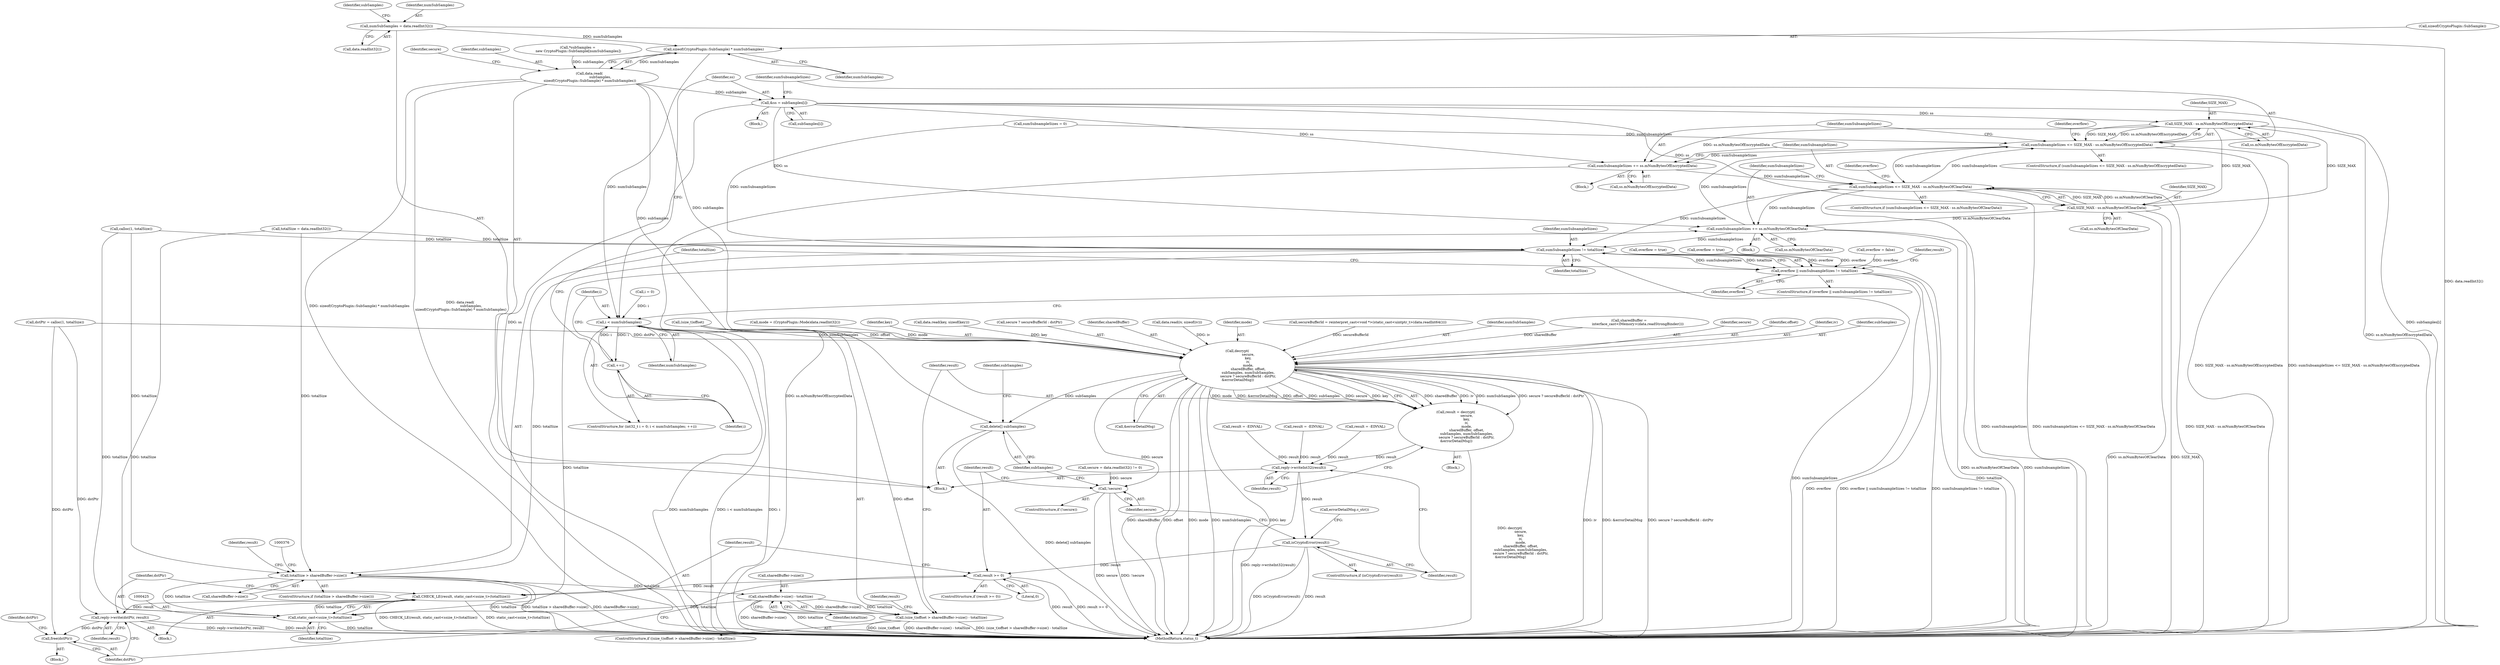 digraph "0_Android_22f824feac43d5758f9a70b77f2aca840ba62c3b@API" {
"1000253" [label="(Call,numSubSamples = data.readInt32())"];
"1000263" [label="(Call,sizeof(CryptoPlugin::SubSample) * numSubSamples)"];
"1000261" [label="(Call,data.read(\n                    subSamples,\n sizeof(CryptoPlugin::SubSample) * numSubSamples))"];
"1000308" [label="(Call,&ss = subSamples[i])"];
"1000316" [label="(Call,SIZE_MAX - ss.mNumBytesOfEncryptedData)"];
"1000314" [label="(Call,sumSubsampleSizes <= SIZE_MAX - ss.mNumBytesOfEncryptedData)"];
"1000322" [label="(Call,sumSubsampleSizes += ss.mNumBytesOfEncryptedData)"];
"1000333" [label="(Call,sumSubsampleSizes <= SIZE_MAX - ss.mNumBytesOfClearData)"];
"1000341" [label="(Call,sumSubsampleSizes += ss.mNumBytesOfClearData)"];
"1000354" [label="(Call,sumSubsampleSizes != totalSize)"];
"1000352" [label="(Call,overflow || sumSubsampleSizes != totalSize)"];
"1000364" [label="(Call,totalSize > sharedBuffer->size())"];
"1000378" [label="(Call,sharedBuffer->size() - totalSize)"];
"1000374" [label="(Call,(size_t)offset > sharedBuffer->size() - totalSize)"];
"1000424" [label="(Call,static_cast<ssize_t>(totalSize))"];
"1000422" [label="(Call,CHECK_LE(result, static_cast<ssize_t>(totalSize)))"];
"1000427" [label="(Call,reply->write(dstPtr, result))"];
"1000430" [label="(Call,free(dstPtr))"];
"1000335" [label="(Call,SIZE_MAX - ss.mNumBytesOfClearData)"];
"1000390" [label="(Call,decrypt(\n                    secure,\n                    key,\n                    iv,\n                    mode,\n                    sharedBuffer, offset,\n                    subSamples, numSubSamples,\n                    secure ? secureBufferId : dstPtr,\n &errorDetailMsg))"];
"1000388" [label="(Call,result = decrypt(\n                    secure,\n                    key,\n                    iv,\n                    mode,\n                    sharedBuffer, offset,\n                    subSamples, numSubSamples,\n                    secure ? secureBufferId : dstPtr,\n &errorDetailMsg))"];
"1000405" [label="(Call,reply->writeInt32(result))"];
"1000408" [label="(Call,isCryptoError(result))"];
"1000418" [label="(Call,result >= 0)"];
"1000414" [label="(Call,!secure)"];
"1000435" [label="(Call,delete[] subSamples)"];
"1000301" [label="(Call,i < numSubSamples)"];
"1000304" [label="(Call,++i)"];
"1000258" [label="(Identifier,subSamples)"];
"1000483" [label="(MethodReturn,status_t)"];
"1000393" [label="(Identifier,iv)"];
"1000412" [label="(Call,errorDetailMsg.c_str())"];
"1000397" [label="(Identifier,subSamples)"];
"1000424" [label="(Call,static_cast<ssize_t>(totalSize))"];
"1000415" [label="(Identifier,secure)"];
"1000403" [label="(Call,&errorDetailMsg)"];
"1000364" [label="(Call,totalSize > sharedBuffer->size())"];
"1000408" [label="(Call,isCryptoError(result))"];
"1000298" [label="(Call,i = 0)"];
"1000378" [label="(Call,sharedBuffer->size() - totalSize)"];
"1000340" [label="(Block,)"];
"1000348" [label="(Call,overflow = true)"];
"1000296" [label="(ControlStructure,for (int32_t i = 0; i < numSubSamples; ++i))"];
"1000413" [label="(ControlStructure,if (!secure))"];
"1000263" [label="(Call,sizeof(CryptoPlugin::SubSample) * numSubSamples)"];
"1000313" [label="(ControlStructure,if (sumSubsampleSizes <= SIZE_MAX - ss.mNumBytesOfEncryptedData))"];
"1000316" [label="(Call,SIZE_MAX - ss.mNumBytesOfEncryptedData)"];
"1000266" [label="(Identifier,numSubSamples)"];
"1000380" [label="(Identifier,totalSize)"];
"1000356" [label="(Identifier,totalSize)"];
"1000221" [label="(Call,mode = (CryptoPlugin::Mode)data.readInt32())"];
"1000209" [label="(Block,)"];
"1000261" [label="(Call,data.read(\n                    subSamples,\n sizeof(CryptoPlugin::SubSample) * numSubSamples))"];
"1000363" [label="(ControlStructure,if (totalSize > sharedBuffer->size()))"];
"1000368" [label="(Call,result = -EINVAL)"];
"1000330" [label="(Identifier,overflow)"];
"1000392" [label="(Identifier,key)"];
"1000426" [label="(Identifier,totalSize)"];
"1000435" [label="(Call,delete[] subSamples)"];
"1000255" [label="(Call,data.readInt32())"];
"1000405" [label="(Call,reply->writeInt32(result))"];
"1000215" [label="(Call,secure = data.readInt32() != 0)"];
"1000322" [label="(Call,sumSubsampleSizes += ss.mNumBytesOfEncryptedData)"];
"1000323" [label="(Identifier,sumSubsampleSizes)"];
"1000433" [label="(Identifier,dstPtr)"];
"1000355" [label="(Identifier,sumSubsampleSizes)"];
"1000431" [label="(Identifier,dstPtr)"];
"1000365" [label="(Identifier,totalSize)"];
"1000422" [label="(Call,CHECK_LE(result, static_cast<ssize_t>(totalSize)))"];
"1000406" [label="(Identifier,result)"];
"1000414" [label="(Call,!secure)"];
"1000358" [label="(Call,result = -EINVAL)"];
"1000293" [label="(Call,overflow = false)"];
"1000253" [label="(Call,numSubSamples = data.readInt32())"];
"1000379" [label="(Call,sharedBuffer->size())"];
"1000429" [label="(Identifier,result)"];
"1000310" [label="(Call,subSamples[i])"];
"1000264" [label="(Call,sizeof(CryptoPlugin::SubSample))"];
"1000416" [label="(Block,)"];
"1000375" [label="(Call,(size_t)offset)"];
"1000388" [label="(Call,result = decrypt(\n                    secure,\n                    key,\n                    iv,\n                    mode,\n                    sharedBuffer, offset,\n                    subSamples, numSubSamples,\n                    secure ? secureBufferId : dstPtr,\n &errorDetailMsg))"];
"1000428" [label="(Identifier,dstPtr)"];
"1000227" [label="(Call,data.read(key, sizeof(key)))"];
"1000383" [label="(Identifier,result)"];
"1000333" [label="(Call,sumSubsampleSizes <= SIZE_MAX - ss.mNumBytesOfClearData)"];
"1000387" [label="(Block,)"];
"1000317" [label="(Identifier,SIZE_MAX)"];
"1000306" [label="(Block,)"];
"1000270" [label="(Identifier,secure)"];
"1000341" [label="(Call,sumSubsampleSizes += ss.mNumBytesOfClearData)"];
"1000353" [label="(Identifier,overflow)"];
"1000321" [label="(Block,)"];
"1000237" [label="(Call,totalSize = data.readInt32())"];
"1000390" [label="(Call,decrypt(\n                    secure,\n                    key,\n                    iv,\n                    mode,\n                    sharedBuffer, offset,\n                    subSamples, numSubSamples,\n                    secure ? secureBufferId : dstPtr,\n &errorDetailMsg))"];
"1000399" [label="(Call,secure ? secureBufferId : dstPtr)"];
"1000382" [label="(Call,result = -EINVAL)"];
"1000389" [label="(Identifier,result)"];
"1000283" [label="(Call,calloc(1, totalSize))"];
"1000409" [label="(Identifier,result)"];
"1000352" [label="(Call,overflow || sumSubsampleSizes != totalSize)"];
"1000427" [label="(Call,reply->write(dstPtr, result))"];
"1000436" [label="(Identifier,subSamples)"];
"1000289" [label="(Call,sumSubsampleSizes = 0)"];
"1000351" [label="(ControlStructure,if (overflow || sumSubsampleSizes != totalSize))"];
"1000335" [label="(Call,SIZE_MAX - ss.mNumBytesOfClearData)"];
"1000407" [label="(ControlStructure,if (isCryptoError(result)))"];
"1000359" [label="(Identifier,result)"];
"1000395" [label="(Identifier,sharedBuffer)"];
"1000334" [label="(Identifier,sumSubsampleSizes)"];
"1000232" [label="(Call,data.read(iv, sizeof(iv)))"];
"1000343" [label="(Call,ss.mNumBytesOfClearData)"];
"1000324" [label="(Call,ss.mNumBytesOfEncryptedData)"];
"1000262" [label="(Identifier,subSamples)"];
"1000420" [label="(Literal,0)"];
"1000418" [label="(Call,result >= 0)"];
"1000430" [label="(Call,free(dstPtr))"];
"1000354" [label="(Call,sumSubsampleSizes != totalSize)"];
"1000342" [label="(Identifier,sumSubsampleSizes)"];
"1000315" [label="(Identifier,sumSubsampleSizes)"];
"1000369" [label="(Identifier,result)"];
"1000366" [label="(Call,sharedBuffer->size())"];
"1000394" [label="(Identifier,mode)"];
"1000302" [label="(Identifier,i)"];
"1000305" [label="(Identifier,i)"];
"1000318" [label="(Call,ss.mNumBytesOfEncryptedData)"];
"1000419" [label="(Identifier,result)"];
"1000304" [label="(Call,++i)"];
"1000257" [label="(Call,*subSamples =\n new CryptoPlugin::SubSample[numSubSamples])"];
"1000303" [label="(Identifier,numSubSamples)"];
"1000272" [label="(Call,secureBufferId = reinterpret_cast<void *>(static_cast<uintptr_t>(data.readInt64())))"];
"1000421" [label="(Block,)"];
"1000417" [label="(ControlStructure,if (result >= 0))"];
"1000329" [label="(Call,overflow = true)"];
"1000254" [label="(Identifier,numSubSamples)"];
"1000398" [label="(Identifier,numSubSamples)"];
"1000336" [label="(Identifier,SIZE_MAX)"];
"1000438" [label="(Identifier,subSamples)"];
"1000281" [label="(Call,dstPtr = calloc(1, totalSize))"];
"1000241" [label="(Call,sharedBuffer =\n                interface_cast<IMemory>(data.readStrongBinder()))"];
"1000309" [label="(Identifier,ss)"];
"1000423" [label="(Identifier,result)"];
"1000391" [label="(Identifier,secure)"];
"1000301" [label="(Call,i < numSubSamples)"];
"1000349" [label="(Identifier,overflow)"];
"1000314" [label="(Call,sumSubsampleSizes <= SIZE_MAX - ss.mNumBytesOfEncryptedData)"];
"1000374" [label="(Call,(size_t)offset > sharedBuffer->size() - totalSize)"];
"1000337" [label="(Call,ss.mNumBytesOfClearData)"];
"1000373" [label="(ControlStructure,if ((size_t)offset > sharedBuffer->size() - totalSize))"];
"1000332" [label="(ControlStructure,if (sumSubsampleSizes <= SIZE_MAX - ss.mNumBytesOfClearData))"];
"1000308" [label="(Call,&ss = subSamples[i])"];
"1000396" [label="(Identifier,offset)"];
"1000253" -> "1000209"  [label="AST: "];
"1000253" -> "1000255"  [label="CFG: "];
"1000254" -> "1000253"  [label="AST: "];
"1000255" -> "1000253"  [label="AST: "];
"1000258" -> "1000253"  [label="CFG: "];
"1000253" -> "1000483"  [label="DDG: data.readInt32()"];
"1000253" -> "1000263"  [label="DDG: numSubSamples"];
"1000263" -> "1000261"  [label="AST: "];
"1000263" -> "1000266"  [label="CFG: "];
"1000264" -> "1000263"  [label="AST: "];
"1000266" -> "1000263"  [label="AST: "];
"1000261" -> "1000263"  [label="CFG: "];
"1000263" -> "1000261"  [label="DDG: numSubSamples"];
"1000263" -> "1000301"  [label="DDG: numSubSamples"];
"1000261" -> "1000209"  [label="AST: "];
"1000262" -> "1000261"  [label="AST: "];
"1000270" -> "1000261"  [label="CFG: "];
"1000261" -> "1000483"  [label="DDG: sizeof(CryptoPlugin::SubSample) * numSubSamples"];
"1000261" -> "1000483"  [label="DDG: data.read(\n                    subSamples,\n sizeof(CryptoPlugin::SubSample) * numSubSamples)"];
"1000257" -> "1000261"  [label="DDG: subSamples"];
"1000261" -> "1000308"  [label="DDG: subSamples"];
"1000261" -> "1000390"  [label="DDG: subSamples"];
"1000261" -> "1000435"  [label="DDG: subSamples"];
"1000308" -> "1000306"  [label="AST: "];
"1000308" -> "1000310"  [label="CFG: "];
"1000309" -> "1000308"  [label="AST: "];
"1000310" -> "1000308"  [label="AST: "];
"1000315" -> "1000308"  [label="CFG: "];
"1000308" -> "1000483"  [label="DDG: subSamples[i]"];
"1000308" -> "1000483"  [label="DDG: ss"];
"1000308" -> "1000316"  [label="DDG: ss"];
"1000308" -> "1000322"  [label="DDG: ss"];
"1000308" -> "1000335"  [label="DDG: ss"];
"1000308" -> "1000341"  [label="DDG: ss"];
"1000316" -> "1000314"  [label="AST: "];
"1000316" -> "1000318"  [label="CFG: "];
"1000317" -> "1000316"  [label="AST: "];
"1000318" -> "1000316"  [label="AST: "];
"1000314" -> "1000316"  [label="CFG: "];
"1000316" -> "1000483"  [label="DDG: ss.mNumBytesOfEncryptedData"];
"1000316" -> "1000314"  [label="DDG: SIZE_MAX"];
"1000316" -> "1000314"  [label="DDG: ss.mNumBytesOfEncryptedData"];
"1000335" -> "1000316"  [label="DDG: SIZE_MAX"];
"1000316" -> "1000322"  [label="DDG: ss.mNumBytesOfEncryptedData"];
"1000316" -> "1000335"  [label="DDG: SIZE_MAX"];
"1000314" -> "1000313"  [label="AST: "];
"1000315" -> "1000314"  [label="AST: "];
"1000323" -> "1000314"  [label="CFG: "];
"1000330" -> "1000314"  [label="CFG: "];
"1000314" -> "1000483"  [label="DDG: SIZE_MAX - ss.mNumBytesOfEncryptedData"];
"1000314" -> "1000483"  [label="DDG: sumSubsampleSizes <= SIZE_MAX - ss.mNumBytesOfEncryptedData"];
"1000333" -> "1000314"  [label="DDG: sumSubsampleSizes"];
"1000289" -> "1000314"  [label="DDG: sumSubsampleSizes"];
"1000341" -> "1000314"  [label="DDG: sumSubsampleSizes"];
"1000314" -> "1000322"  [label="DDG: sumSubsampleSizes"];
"1000314" -> "1000333"  [label="DDG: sumSubsampleSizes"];
"1000322" -> "1000321"  [label="AST: "];
"1000322" -> "1000324"  [label="CFG: "];
"1000323" -> "1000322"  [label="AST: "];
"1000324" -> "1000322"  [label="AST: "];
"1000334" -> "1000322"  [label="CFG: "];
"1000322" -> "1000483"  [label="DDG: ss.mNumBytesOfEncryptedData"];
"1000322" -> "1000333"  [label="DDG: sumSubsampleSizes"];
"1000333" -> "1000332"  [label="AST: "];
"1000333" -> "1000335"  [label="CFG: "];
"1000334" -> "1000333"  [label="AST: "];
"1000335" -> "1000333"  [label="AST: "];
"1000342" -> "1000333"  [label="CFG: "];
"1000349" -> "1000333"  [label="CFG: "];
"1000333" -> "1000483"  [label="DDG: sumSubsampleSizes"];
"1000333" -> "1000483"  [label="DDG: sumSubsampleSizes <= SIZE_MAX - ss.mNumBytesOfClearData"];
"1000333" -> "1000483"  [label="DDG: SIZE_MAX - ss.mNumBytesOfClearData"];
"1000335" -> "1000333"  [label="DDG: SIZE_MAX"];
"1000335" -> "1000333"  [label="DDG: ss.mNumBytesOfClearData"];
"1000333" -> "1000341"  [label="DDG: sumSubsampleSizes"];
"1000333" -> "1000354"  [label="DDG: sumSubsampleSizes"];
"1000341" -> "1000340"  [label="AST: "];
"1000341" -> "1000343"  [label="CFG: "];
"1000342" -> "1000341"  [label="AST: "];
"1000343" -> "1000341"  [label="AST: "];
"1000305" -> "1000341"  [label="CFG: "];
"1000341" -> "1000483"  [label="DDG: ss.mNumBytesOfClearData"];
"1000341" -> "1000483"  [label="DDG: sumSubsampleSizes"];
"1000335" -> "1000341"  [label="DDG: ss.mNumBytesOfClearData"];
"1000341" -> "1000354"  [label="DDG: sumSubsampleSizes"];
"1000354" -> "1000352"  [label="AST: "];
"1000354" -> "1000356"  [label="CFG: "];
"1000355" -> "1000354"  [label="AST: "];
"1000356" -> "1000354"  [label="AST: "];
"1000352" -> "1000354"  [label="CFG: "];
"1000354" -> "1000483"  [label="DDG: totalSize"];
"1000354" -> "1000483"  [label="DDG: sumSubsampleSizes"];
"1000354" -> "1000352"  [label="DDG: sumSubsampleSizes"];
"1000354" -> "1000352"  [label="DDG: totalSize"];
"1000289" -> "1000354"  [label="DDG: sumSubsampleSizes"];
"1000283" -> "1000354"  [label="DDG: totalSize"];
"1000237" -> "1000354"  [label="DDG: totalSize"];
"1000354" -> "1000364"  [label="DDG: totalSize"];
"1000354" -> "1000424"  [label="DDG: totalSize"];
"1000352" -> "1000351"  [label="AST: "];
"1000352" -> "1000353"  [label="CFG: "];
"1000353" -> "1000352"  [label="AST: "];
"1000359" -> "1000352"  [label="CFG: "];
"1000365" -> "1000352"  [label="CFG: "];
"1000352" -> "1000483"  [label="DDG: overflow"];
"1000352" -> "1000483"  [label="DDG: overflow || sumSubsampleSizes != totalSize"];
"1000352" -> "1000483"  [label="DDG: sumSubsampleSizes != totalSize"];
"1000348" -> "1000352"  [label="DDG: overflow"];
"1000293" -> "1000352"  [label="DDG: overflow"];
"1000329" -> "1000352"  [label="DDG: overflow"];
"1000364" -> "1000363"  [label="AST: "];
"1000364" -> "1000366"  [label="CFG: "];
"1000365" -> "1000364"  [label="AST: "];
"1000366" -> "1000364"  [label="AST: "];
"1000369" -> "1000364"  [label="CFG: "];
"1000376" -> "1000364"  [label="CFG: "];
"1000364" -> "1000483"  [label="DDG: totalSize"];
"1000364" -> "1000483"  [label="DDG: totalSize > sharedBuffer->size()"];
"1000364" -> "1000483"  [label="DDG: sharedBuffer->size()"];
"1000283" -> "1000364"  [label="DDG: totalSize"];
"1000237" -> "1000364"  [label="DDG: totalSize"];
"1000364" -> "1000378"  [label="DDG: totalSize"];
"1000364" -> "1000424"  [label="DDG: totalSize"];
"1000378" -> "1000374"  [label="AST: "];
"1000378" -> "1000380"  [label="CFG: "];
"1000379" -> "1000378"  [label="AST: "];
"1000380" -> "1000378"  [label="AST: "];
"1000374" -> "1000378"  [label="CFG: "];
"1000378" -> "1000483"  [label="DDG: totalSize"];
"1000378" -> "1000483"  [label="DDG: sharedBuffer->size()"];
"1000378" -> "1000374"  [label="DDG: sharedBuffer->size()"];
"1000378" -> "1000374"  [label="DDG: totalSize"];
"1000378" -> "1000424"  [label="DDG: totalSize"];
"1000374" -> "1000373"  [label="AST: "];
"1000375" -> "1000374"  [label="AST: "];
"1000383" -> "1000374"  [label="CFG: "];
"1000389" -> "1000374"  [label="CFG: "];
"1000374" -> "1000483"  [label="DDG: (size_t)offset"];
"1000374" -> "1000483"  [label="DDG: sharedBuffer->size() - totalSize"];
"1000374" -> "1000483"  [label="DDG: (size_t)offset > sharedBuffer->size() - totalSize"];
"1000375" -> "1000374"  [label="DDG: offset"];
"1000424" -> "1000422"  [label="AST: "];
"1000424" -> "1000426"  [label="CFG: "];
"1000425" -> "1000424"  [label="AST: "];
"1000426" -> "1000424"  [label="AST: "];
"1000422" -> "1000424"  [label="CFG: "];
"1000424" -> "1000483"  [label="DDG: totalSize"];
"1000424" -> "1000422"  [label="DDG: totalSize"];
"1000283" -> "1000424"  [label="DDG: totalSize"];
"1000237" -> "1000424"  [label="DDG: totalSize"];
"1000422" -> "1000421"  [label="AST: "];
"1000423" -> "1000422"  [label="AST: "];
"1000428" -> "1000422"  [label="CFG: "];
"1000422" -> "1000483"  [label="DDG: CHECK_LE(result, static_cast<ssize_t>(totalSize))"];
"1000422" -> "1000483"  [label="DDG: static_cast<ssize_t>(totalSize)"];
"1000418" -> "1000422"  [label="DDG: result"];
"1000422" -> "1000427"  [label="DDG: result"];
"1000427" -> "1000421"  [label="AST: "];
"1000427" -> "1000429"  [label="CFG: "];
"1000428" -> "1000427"  [label="AST: "];
"1000429" -> "1000427"  [label="AST: "];
"1000431" -> "1000427"  [label="CFG: "];
"1000427" -> "1000483"  [label="DDG: reply->write(dstPtr, result)"];
"1000427" -> "1000483"  [label="DDG: result"];
"1000281" -> "1000427"  [label="DDG: dstPtr"];
"1000427" -> "1000430"  [label="DDG: dstPtr"];
"1000430" -> "1000416"  [label="AST: "];
"1000430" -> "1000431"  [label="CFG: "];
"1000431" -> "1000430"  [label="AST: "];
"1000433" -> "1000430"  [label="CFG: "];
"1000281" -> "1000430"  [label="DDG: dstPtr"];
"1000335" -> "1000337"  [label="CFG: "];
"1000336" -> "1000335"  [label="AST: "];
"1000337" -> "1000335"  [label="AST: "];
"1000335" -> "1000483"  [label="DDG: SIZE_MAX"];
"1000335" -> "1000483"  [label="DDG: ss.mNumBytesOfClearData"];
"1000390" -> "1000388"  [label="AST: "];
"1000390" -> "1000403"  [label="CFG: "];
"1000391" -> "1000390"  [label="AST: "];
"1000392" -> "1000390"  [label="AST: "];
"1000393" -> "1000390"  [label="AST: "];
"1000394" -> "1000390"  [label="AST: "];
"1000395" -> "1000390"  [label="AST: "];
"1000396" -> "1000390"  [label="AST: "];
"1000397" -> "1000390"  [label="AST: "];
"1000398" -> "1000390"  [label="AST: "];
"1000399" -> "1000390"  [label="AST: "];
"1000403" -> "1000390"  [label="AST: "];
"1000388" -> "1000390"  [label="CFG: "];
"1000390" -> "1000483"  [label="DDG: offset"];
"1000390" -> "1000483"  [label="DDG: mode"];
"1000390" -> "1000483"  [label="DDG: numSubSamples"];
"1000390" -> "1000483"  [label="DDG: key"];
"1000390" -> "1000483"  [label="DDG: iv"];
"1000390" -> "1000483"  [label="DDG: &errorDetailMsg"];
"1000390" -> "1000483"  [label="DDG: secure ? secureBufferId : dstPtr"];
"1000390" -> "1000483"  [label="DDG: sharedBuffer"];
"1000390" -> "1000388"  [label="DDG: sharedBuffer"];
"1000390" -> "1000388"  [label="DDG: iv"];
"1000390" -> "1000388"  [label="DDG: numSubSamples"];
"1000390" -> "1000388"  [label="DDG: secure ? secureBufferId : dstPtr"];
"1000390" -> "1000388"  [label="DDG: mode"];
"1000390" -> "1000388"  [label="DDG: &errorDetailMsg"];
"1000390" -> "1000388"  [label="DDG: offset"];
"1000390" -> "1000388"  [label="DDG: subSamples"];
"1000390" -> "1000388"  [label="DDG: secure"];
"1000390" -> "1000388"  [label="DDG: key"];
"1000227" -> "1000390"  [label="DDG: key"];
"1000232" -> "1000390"  [label="DDG: iv"];
"1000221" -> "1000390"  [label="DDG: mode"];
"1000241" -> "1000390"  [label="DDG: sharedBuffer"];
"1000375" -> "1000390"  [label="DDG: offset"];
"1000301" -> "1000390"  [label="DDG: numSubSamples"];
"1000272" -> "1000390"  [label="DDG: secureBufferId"];
"1000281" -> "1000390"  [label="DDG: dstPtr"];
"1000390" -> "1000414"  [label="DDG: secure"];
"1000390" -> "1000435"  [label="DDG: subSamples"];
"1000388" -> "1000387"  [label="AST: "];
"1000389" -> "1000388"  [label="AST: "];
"1000406" -> "1000388"  [label="CFG: "];
"1000388" -> "1000483"  [label="DDG: decrypt(\n                    secure,\n                    key,\n                    iv,\n                    mode,\n                    sharedBuffer, offset,\n                    subSamples, numSubSamples,\n                    secure ? secureBufferId : dstPtr,\n &errorDetailMsg)"];
"1000388" -> "1000405"  [label="DDG: result"];
"1000405" -> "1000209"  [label="AST: "];
"1000405" -> "1000406"  [label="CFG: "];
"1000406" -> "1000405"  [label="AST: "];
"1000409" -> "1000405"  [label="CFG: "];
"1000405" -> "1000483"  [label="DDG: reply->writeInt32(result)"];
"1000368" -> "1000405"  [label="DDG: result"];
"1000382" -> "1000405"  [label="DDG: result"];
"1000358" -> "1000405"  [label="DDG: result"];
"1000405" -> "1000408"  [label="DDG: result"];
"1000408" -> "1000407"  [label="AST: "];
"1000408" -> "1000409"  [label="CFG: "];
"1000409" -> "1000408"  [label="AST: "];
"1000412" -> "1000408"  [label="CFG: "];
"1000415" -> "1000408"  [label="CFG: "];
"1000408" -> "1000483"  [label="DDG: result"];
"1000408" -> "1000483"  [label="DDG: isCryptoError(result)"];
"1000408" -> "1000418"  [label="DDG: result"];
"1000418" -> "1000417"  [label="AST: "];
"1000418" -> "1000420"  [label="CFG: "];
"1000419" -> "1000418"  [label="AST: "];
"1000420" -> "1000418"  [label="AST: "];
"1000423" -> "1000418"  [label="CFG: "];
"1000431" -> "1000418"  [label="CFG: "];
"1000418" -> "1000483"  [label="DDG: result >= 0"];
"1000418" -> "1000483"  [label="DDG: result"];
"1000414" -> "1000413"  [label="AST: "];
"1000414" -> "1000415"  [label="CFG: "];
"1000415" -> "1000414"  [label="AST: "];
"1000419" -> "1000414"  [label="CFG: "];
"1000436" -> "1000414"  [label="CFG: "];
"1000414" -> "1000483"  [label="DDG: !secure"];
"1000414" -> "1000483"  [label="DDG: secure"];
"1000215" -> "1000414"  [label="DDG: secure"];
"1000435" -> "1000209"  [label="AST: "];
"1000435" -> "1000436"  [label="CFG: "];
"1000436" -> "1000435"  [label="AST: "];
"1000438" -> "1000435"  [label="CFG: "];
"1000435" -> "1000483"  [label="DDG: delete[] subSamples"];
"1000301" -> "1000296"  [label="AST: "];
"1000301" -> "1000303"  [label="CFG: "];
"1000302" -> "1000301"  [label="AST: "];
"1000303" -> "1000301"  [label="AST: "];
"1000309" -> "1000301"  [label="CFG: "];
"1000353" -> "1000301"  [label="CFG: "];
"1000301" -> "1000483"  [label="DDG: numSubSamples"];
"1000301" -> "1000483"  [label="DDG: i < numSubSamples"];
"1000301" -> "1000483"  [label="DDG: i"];
"1000298" -> "1000301"  [label="DDG: i"];
"1000304" -> "1000301"  [label="DDG: i"];
"1000301" -> "1000304"  [label="DDG: i"];
"1000304" -> "1000296"  [label="AST: "];
"1000304" -> "1000305"  [label="CFG: "];
"1000305" -> "1000304"  [label="AST: "];
"1000302" -> "1000304"  [label="CFG: "];
}
